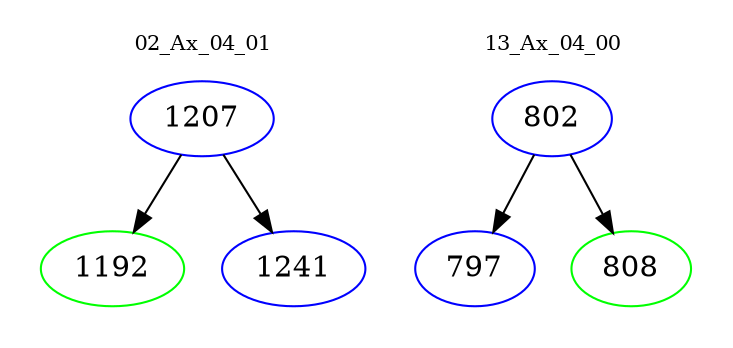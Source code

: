 digraph{
subgraph cluster_0 {
color = white
label = "02_Ax_04_01";
fontsize=10;
T0_1207 [label="1207", color="blue"]
T0_1207 -> T0_1192 [color="black"]
T0_1192 [label="1192", color="green"]
T0_1207 -> T0_1241 [color="black"]
T0_1241 [label="1241", color="blue"]
}
subgraph cluster_1 {
color = white
label = "13_Ax_04_00";
fontsize=10;
T1_802 [label="802", color="blue"]
T1_802 -> T1_797 [color="black"]
T1_797 [label="797", color="blue"]
T1_802 -> T1_808 [color="black"]
T1_808 [label="808", color="green"]
}
}
